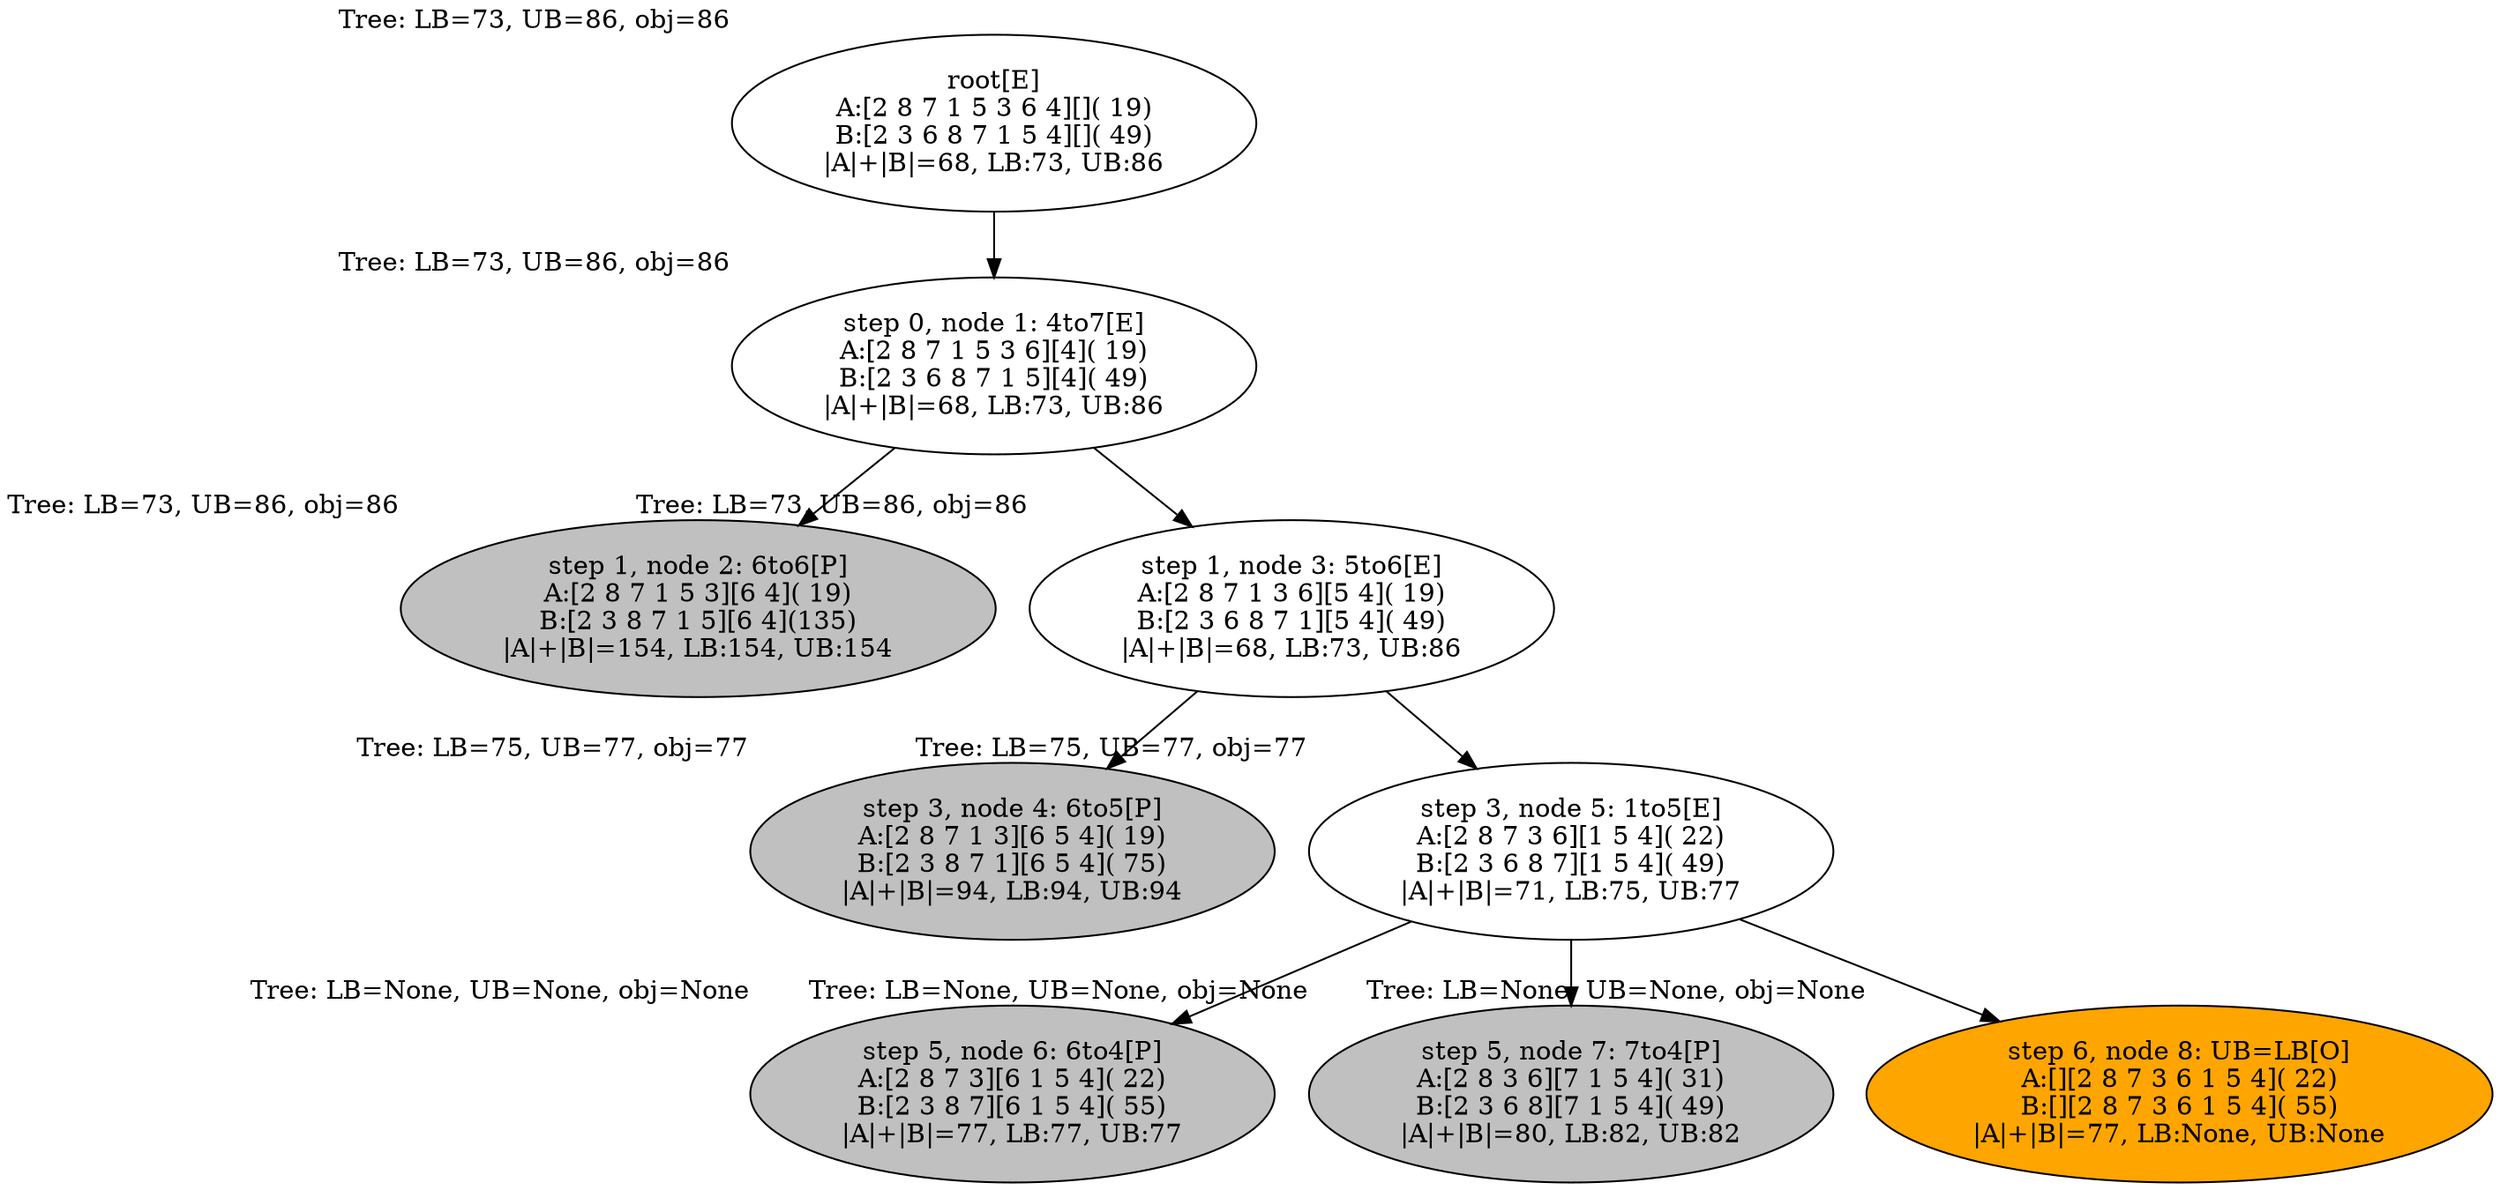 digraph tree {
    "root[E]
A:[2 8 7 1 5 3 6 4][]( 19)
B:[2 3 6 8 7 1 5 4][]( 49)
|A|+|B|=68, LB:73, UB:86" [xlabel="Tree: LB=73, UB=86, obj=86",];
    "step 0, node 1: 4to7[E]
A:[2 8 7 1 5 3 6][4]( 19)
B:[2 3 6 8 7 1 5][4]( 49)
|A|+|B|=68, LB:73, UB:86" [xlabel="Tree: LB=73, UB=86, obj=86",];
    "step 1, node 2: 6to6[P]
A:[2 8 7 1 5 3][6 4]( 19)
B:[2 3 8 7 1 5][6 4](135)
|A|+|B|=154, LB:154, UB:154" [xlabel="Tree: LB=73, UB=86, obj=86",fillcolor=grey, style=filled];
    "step 1, node 3: 5to6[E]
A:[2 8 7 1 3 6][5 4]( 19)
B:[2 3 6 8 7 1][5 4]( 49)
|A|+|B|=68, LB:73, UB:86" [xlabel="Tree: LB=73, UB=86, obj=86",];
    "step 3, node 4: 6to5[P]
A:[2 8 7 1 3][6 5 4]( 19)
B:[2 3 8 7 1][6 5 4]( 75)
|A|+|B|=94, LB:94, UB:94" [xlabel="Tree: LB=75, UB=77, obj=77",fillcolor=grey, style=filled];
    "step 3, node 5: 1to5[E]
A:[2 8 7 3 6][1 5 4]( 22)
B:[2 3 6 8 7][1 5 4]( 49)
|A|+|B|=71, LB:75, UB:77" [xlabel="Tree: LB=75, UB=77, obj=77",];
    "step 5, node 6: 6to4[P]
A:[2 8 7 3][6 1 5 4]( 22)
B:[2 3 8 7][6 1 5 4]( 55)
|A|+|B|=77, LB:77, UB:77" [xlabel="Tree: LB=None, UB=None, obj=None",fillcolor=grey, style=filled];
    "step 5, node 7: 7to4[P]
A:[2 8 3 6][7 1 5 4]( 31)
B:[2 3 6 8][7 1 5 4]( 49)
|A|+|B|=80, LB:82, UB:82" [xlabel="Tree: LB=None, UB=None, obj=None",fillcolor=grey, style=filled];
    "step 6, node 8: UB=LB[O]
A:[][2 8 7 3 6 1 5 4]( 22)
B:[][2 8 7 3 6 1 5 4]( 55)
|A|+|B|=77, LB:None, UB:None" [xlabel="Tree: LB=None, UB=None, obj=None",fillcolor=orange, style=filled];
    "root[E]
A:[2 8 7 1 5 3 6 4][]( 19)
B:[2 3 6 8 7 1 5 4][]( 49)
|A|+|B|=68, LB:73, UB:86" -> "step 0, node 1: 4to7[E]
A:[2 8 7 1 5 3 6][4]( 19)
B:[2 3 6 8 7 1 5][4]( 49)
|A|+|B|=68, LB:73, UB:86";
    "step 0, node 1: 4to7[E]
A:[2 8 7 1 5 3 6][4]( 19)
B:[2 3 6 8 7 1 5][4]( 49)
|A|+|B|=68, LB:73, UB:86" -> "step 1, node 2: 6to6[P]
A:[2 8 7 1 5 3][6 4]( 19)
B:[2 3 8 7 1 5][6 4](135)
|A|+|B|=154, LB:154, UB:154";
    "step 0, node 1: 4to7[E]
A:[2 8 7 1 5 3 6][4]( 19)
B:[2 3 6 8 7 1 5][4]( 49)
|A|+|B|=68, LB:73, UB:86" -> "step 1, node 3: 5to6[E]
A:[2 8 7 1 3 6][5 4]( 19)
B:[2 3 6 8 7 1][5 4]( 49)
|A|+|B|=68, LB:73, UB:86";
    "step 1, node 3: 5to6[E]
A:[2 8 7 1 3 6][5 4]( 19)
B:[2 3 6 8 7 1][5 4]( 49)
|A|+|B|=68, LB:73, UB:86" -> "step 3, node 4: 6to5[P]
A:[2 8 7 1 3][6 5 4]( 19)
B:[2 3 8 7 1][6 5 4]( 75)
|A|+|B|=94, LB:94, UB:94";
    "step 1, node 3: 5to6[E]
A:[2 8 7 1 3 6][5 4]( 19)
B:[2 3 6 8 7 1][5 4]( 49)
|A|+|B|=68, LB:73, UB:86" -> "step 3, node 5: 1to5[E]
A:[2 8 7 3 6][1 5 4]( 22)
B:[2 3 6 8 7][1 5 4]( 49)
|A|+|B|=71, LB:75, UB:77";
    "step 3, node 5: 1to5[E]
A:[2 8 7 3 6][1 5 4]( 22)
B:[2 3 6 8 7][1 5 4]( 49)
|A|+|B|=71, LB:75, UB:77" -> "step 5, node 6: 6to4[P]
A:[2 8 7 3][6 1 5 4]( 22)
B:[2 3 8 7][6 1 5 4]( 55)
|A|+|B|=77, LB:77, UB:77";
    "step 3, node 5: 1to5[E]
A:[2 8 7 3 6][1 5 4]( 22)
B:[2 3 6 8 7][1 5 4]( 49)
|A|+|B|=71, LB:75, UB:77" -> "step 5, node 7: 7to4[P]
A:[2 8 3 6][7 1 5 4]( 31)
B:[2 3 6 8][7 1 5 4]( 49)
|A|+|B|=80, LB:82, UB:82";
    "step 3, node 5: 1to5[E]
A:[2 8 7 3 6][1 5 4]( 22)
B:[2 3 6 8 7][1 5 4]( 49)
|A|+|B|=71, LB:75, UB:77" -> "step 6, node 8: UB=LB[O]
A:[][2 8 7 3 6 1 5 4]( 22)
B:[][2 8 7 3 6 1 5 4]( 55)
|A|+|B|=77, LB:None, UB:None";
}
